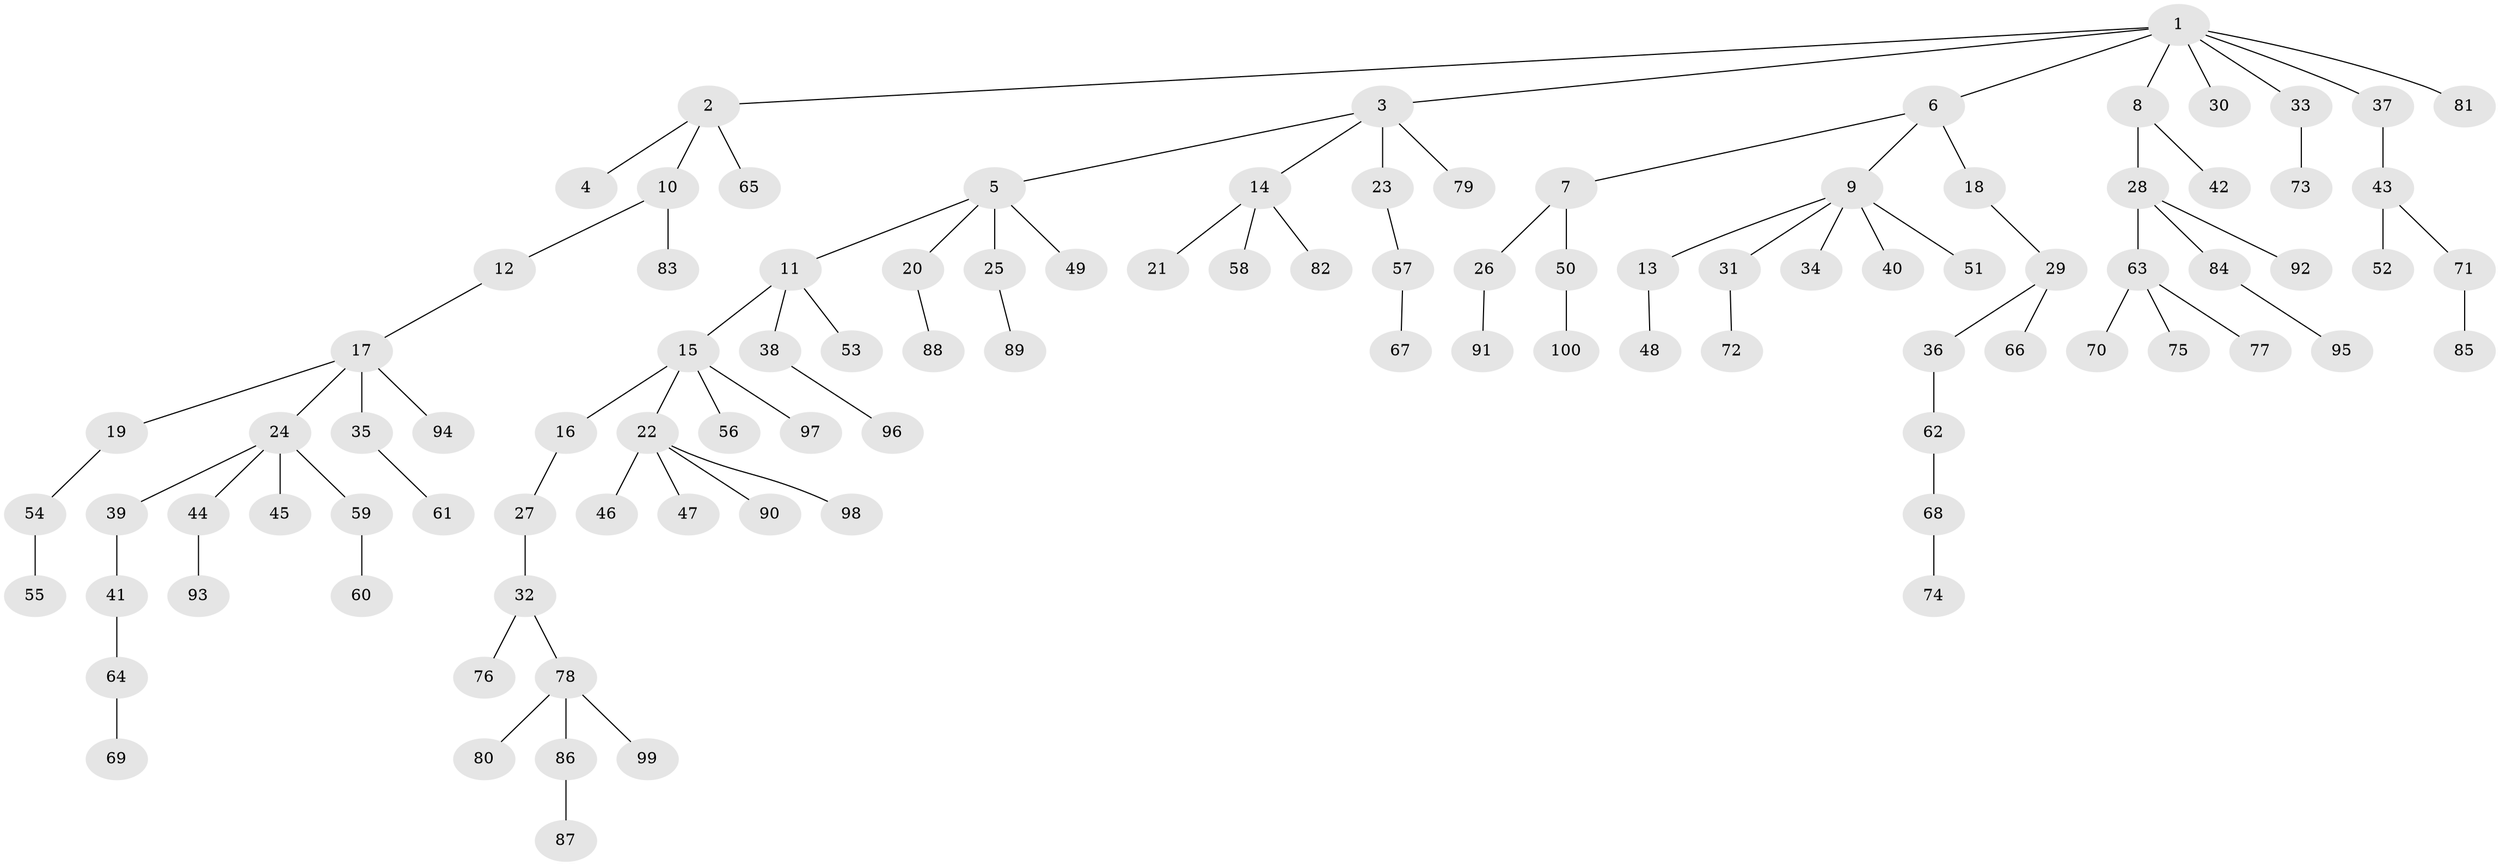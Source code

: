 // Generated by graph-tools (version 1.1) at 2025/11/02/27/25 16:11:28]
// undirected, 100 vertices, 99 edges
graph export_dot {
graph [start="1"]
  node [color=gray90,style=filled];
  1;
  2;
  3;
  4;
  5;
  6;
  7;
  8;
  9;
  10;
  11;
  12;
  13;
  14;
  15;
  16;
  17;
  18;
  19;
  20;
  21;
  22;
  23;
  24;
  25;
  26;
  27;
  28;
  29;
  30;
  31;
  32;
  33;
  34;
  35;
  36;
  37;
  38;
  39;
  40;
  41;
  42;
  43;
  44;
  45;
  46;
  47;
  48;
  49;
  50;
  51;
  52;
  53;
  54;
  55;
  56;
  57;
  58;
  59;
  60;
  61;
  62;
  63;
  64;
  65;
  66;
  67;
  68;
  69;
  70;
  71;
  72;
  73;
  74;
  75;
  76;
  77;
  78;
  79;
  80;
  81;
  82;
  83;
  84;
  85;
  86;
  87;
  88;
  89;
  90;
  91;
  92;
  93;
  94;
  95;
  96;
  97;
  98;
  99;
  100;
  1 -- 2;
  1 -- 3;
  1 -- 6;
  1 -- 8;
  1 -- 30;
  1 -- 33;
  1 -- 37;
  1 -- 81;
  2 -- 4;
  2 -- 10;
  2 -- 65;
  3 -- 5;
  3 -- 14;
  3 -- 23;
  3 -- 79;
  5 -- 11;
  5 -- 20;
  5 -- 25;
  5 -- 49;
  6 -- 7;
  6 -- 9;
  6 -- 18;
  7 -- 26;
  7 -- 50;
  8 -- 28;
  8 -- 42;
  9 -- 13;
  9 -- 31;
  9 -- 34;
  9 -- 40;
  9 -- 51;
  10 -- 12;
  10 -- 83;
  11 -- 15;
  11 -- 38;
  11 -- 53;
  12 -- 17;
  13 -- 48;
  14 -- 21;
  14 -- 58;
  14 -- 82;
  15 -- 16;
  15 -- 22;
  15 -- 56;
  15 -- 97;
  16 -- 27;
  17 -- 19;
  17 -- 24;
  17 -- 35;
  17 -- 94;
  18 -- 29;
  19 -- 54;
  20 -- 88;
  22 -- 46;
  22 -- 47;
  22 -- 90;
  22 -- 98;
  23 -- 57;
  24 -- 39;
  24 -- 44;
  24 -- 45;
  24 -- 59;
  25 -- 89;
  26 -- 91;
  27 -- 32;
  28 -- 63;
  28 -- 84;
  28 -- 92;
  29 -- 36;
  29 -- 66;
  31 -- 72;
  32 -- 76;
  32 -- 78;
  33 -- 73;
  35 -- 61;
  36 -- 62;
  37 -- 43;
  38 -- 96;
  39 -- 41;
  41 -- 64;
  43 -- 52;
  43 -- 71;
  44 -- 93;
  50 -- 100;
  54 -- 55;
  57 -- 67;
  59 -- 60;
  62 -- 68;
  63 -- 70;
  63 -- 75;
  63 -- 77;
  64 -- 69;
  68 -- 74;
  71 -- 85;
  78 -- 80;
  78 -- 86;
  78 -- 99;
  84 -- 95;
  86 -- 87;
}
